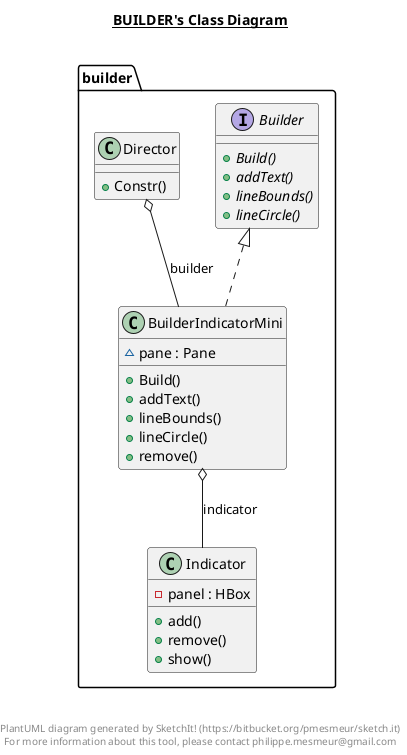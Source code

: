@startuml

title __BUILDER's Class Diagram__\n


      namespace builder {
        interface builder.Builder {
            {abstract} + Build()
            {abstract} + addText()
            {abstract} + lineBounds()
            {abstract} + lineCircle()
        }
      }

  

      namespace builder {
        class builder.BuilderIndicatorMini {
            ~ pane : Pane
            + Build()
            + addText()
            + lineBounds()
            + lineCircle()
            + remove()
        }
      }



      namespace builder {
        class builder.Director {
            + Constr()
        }
      }

  


      namespace builder {
        class builder.Indicator {
            - panel : HBox
            + add()
            + remove()
            + show()
        }
      }

  

  builder.BuilderIndicatorMini .up.|> builder.Builder
  builder.BuilderIndicatorMini o-- builder.Indicator : indicator
  builder.Director o-- builder.BuilderIndicatorMini : builder


right footer


PlantUML diagram generated by SketchIt! (https://bitbucket.org/pmesmeur/sketch.it)
For more information about this tool, please contact philippe.mesmeur@gmail.com
endfooter

@enduml

